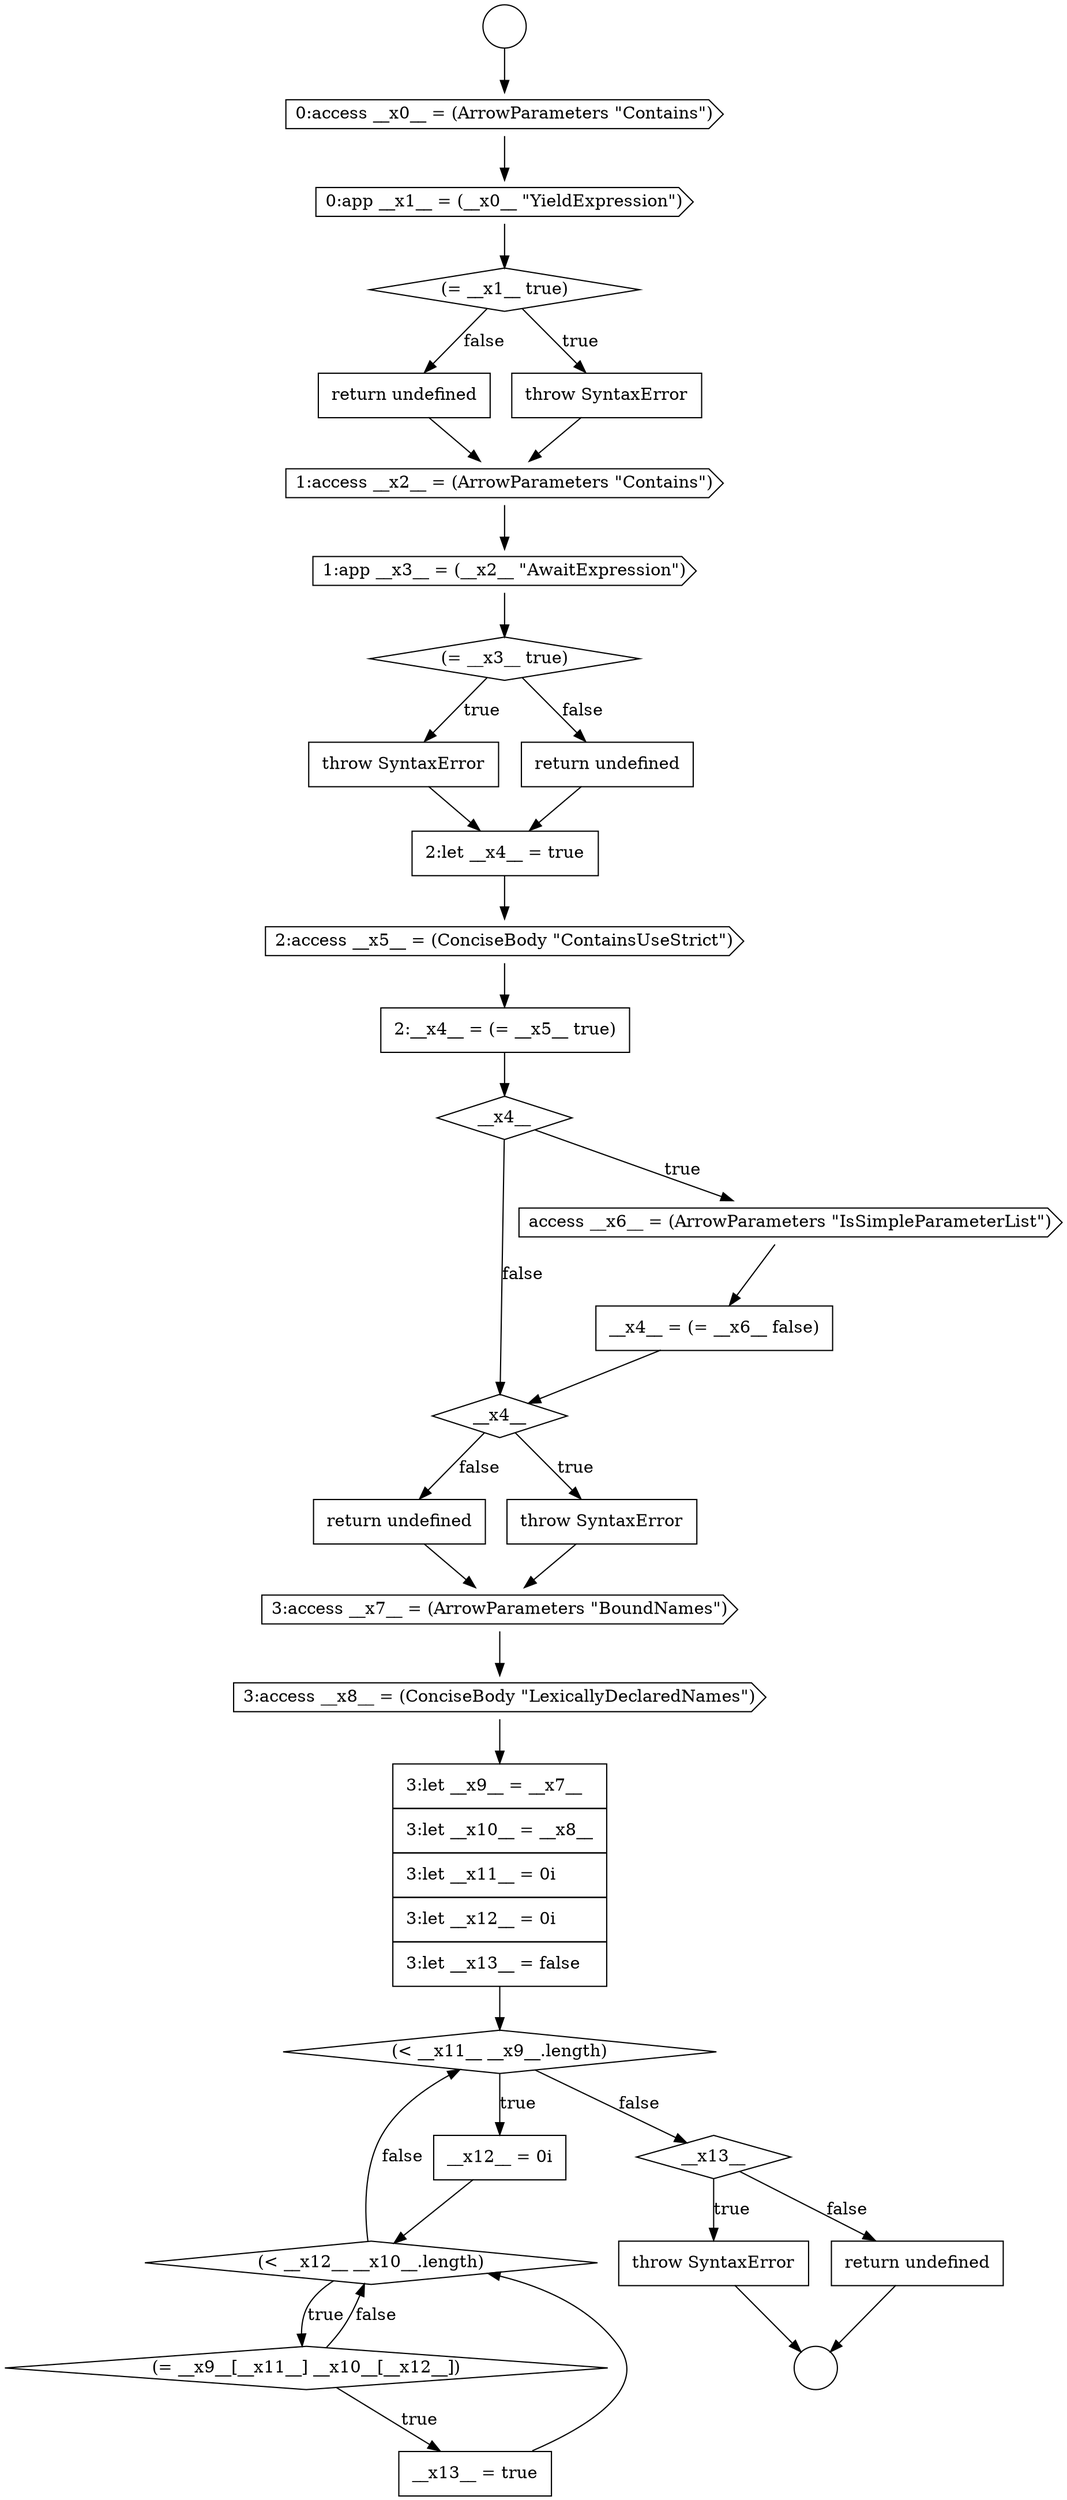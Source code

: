 digraph {
  node19155 [shape=cds, label=<<font color="black">0:app __x1__ = (__x0__ &quot;YieldExpression&quot;)</font>> color="black" fillcolor="white" style=filled]
  node19172 [shape=none, margin=0, label=<<font color="black">
    <table border="0" cellborder="1" cellspacing="0" cellpadding="10">
      <tr><td align="left">return undefined</td></tr>
    </table>
  </font>> color="black" fillcolor="white" style=filled]
  node19152 [shape=circle label=" " color="black" fillcolor="white" style=filled]
  node19158 [shape=none, margin=0, label=<<font color="black">
    <table border="0" cellborder="1" cellspacing="0" cellpadding="10">
      <tr><td align="left">return undefined</td></tr>
    </table>
  </font>> color="black" fillcolor="white" style=filled]
  node19157 [shape=none, margin=0, label=<<font color="black">
    <table border="0" cellborder="1" cellspacing="0" cellpadding="10">
      <tr><td align="left">throw SyntaxError</td></tr>
    </table>
  </font>> color="black" fillcolor="white" style=filled]
  node19179 [shape=diamond, label=<<font color="black">(= __x9__[__x11__] __x10__[__x12__])</font>> color="black" fillcolor="white" style=filled]
  node19182 [shape=none, margin=0, label=<<font color="black">
    <table border="0" cellborder="1" cellspacing="0" cellpadding="10">
      <tr><td align="left">throw SyntaxError</td></tr>
    </table>
  </font>> color="black" fillcolor="white" style=filled]
  node19167 [shape=diamond, label=<<font color="black">__x4__</font>> color="black" fillcolor="white" style=filled]
  node19156 [shape=diamond, label=<<font color="black">(= __x1__ true)</font>> color="black" fillcolor="white" style=filled]
  node19161 [shape=diamond, label=<<font color="black">(= __x3__ true)</font>> color="black" fillcolor="white" style=filled]
  node19174 [shape=cds, label=<<font color="black">3:access __x8__ = (ConciseBody &quot;LexicallyDeclaredNames&quot;)</font>> color="black" fillcolor="white" style=filled]
  node19159 [shape=cds, label=<<font color="black">1:access __x2__ = (ArrowParameters &quot;Contains&quot;)</font>> color="black" fillcolor="white" style=filled]
  node19180 [shape=none, margin=0, label=<<font color="black">
    <table border="0" cellborder="1" cellspacing="0" cellpadding="10">
      <tr><td align="left">__x13__ = true</td></tr>
    </table>
  </font>> color="black" fillcolor="white" style=filled]
  node19165 [shape=cds, label=<<font color="black">2:access __x5__ = (ConciseBody &quot;ContainsUseStrict&quot;)</font>> color="black" fillcolor="white" style=filled]
  node19177 [shape=none, margin=0, label=<<font color="black">
    <table border="0" cellborder="1" cellspacing="0" cellpadding="10">
      <tr><td align="left">__x12__ = 0i</td></tr>
    </table>
  </font>> color="black" fillcolor="white" style=filled]
  node19171 [shape=none, margin=0, label=<<font color="black">
    <table border="0" cellborder="1" cellspacing="0" cellpadding="10">
      <tr><td align="left">throw SyntaxError</td></tr>
    </table>
  </font>> color="black" fillcolor="white" style=filled]
  node19162 [shape=none, margin=0, label=<<font color="black">
    <table border="0" cellborder="1" cellspacing="0" cellpadding="10">
      <tr><td align="left">throw SyntaxError</td></tr>
    </table>
  </font>> color="black" fillcolor="white" style=filled]
  node19181 [shape=diamond, label=<<font color="black">__x13__</font>> color="black" fillcolor="white" style=filled]
  node19166 [shape=none, margin=0, label=<<font color="black">
    <table border="0" cellborder="1" cellspacing="0" cellpadding="10">
      <tr><td align="left">2:__x4__ = (= __x5__ true)</td></tr>
    </table>
  </font>> color="black" fillcolor="white" style=filled]
  node19154 [shape=cds, label=<<font color="black">0:access __x0__ = (ArrowParameters &quot;Contains&quot;)</font>> color="black" fillcolor="white" style=filled]
  node19178 [shape=diamond, label=<<font color="black">(&lt; __x12__ __x10__.length)</font>> color="black" fillcolor="white" style=filled]
  node19163 [shape=none, margin=0, label=<<font color="black">
    <table border="0" cellborder="1" cellspacing="0" cellpadding="10">
      <tr><td align="left">return undefined</td></tr>
    </table>
  </font>> color="black" fillcolor="white" style=filled]
  node19170 [shape=diamond, label=<<font color="black">__x4__</font>> color="black" fillcolor="white" style=filled]
  node19176 [shape=diamond, label=<<font color="black">(&lt; __x11__ __x9__.length)</font>> color="black" fillcolor="white" style=filled]
  node19153 [shape=circle label=" " color="black" fillcolor="white" style=filled]
  node19169 [shape=none, margin=0, label=<<font color="black">
    <table border="0" cellborder="1" cellspacing="0" cellpadding="10">
      <tr><td align="left">__x4__ = (= __x6__ false)</td></tr>
    </table>
  </font>> color="black" fillcolor="white" style=filled]
  node19164 [shape=none, margin=0, label=<<font color="black">
    <table border="0" cellborder="1" cellspacing="0" cellpadding="10">
      <tr><td align="left">2:let __x4__ = true</td></tr>
    </table>
  </font>> color="black" fillcolor="white" style=filled]
  node19160 [shape=cds, label=<<font color="black">1:app __x3__ = (__x2__ &quot;AwaitExpression&quot;)</font>> color="black" fillcolor="white" style=filled]
  node19175 [shape=none, margin=0, label=<<font color="black">
    <table border="0" cellborder="1" cellspacing="0" cellpadding="10">
      <tr><td align="left">3:let __x9__ = __x7__</td></tr>
      <tr><td align="left">3:let __x10__ = __x8__</td></tr>
      <tr><td align="left">3:let __x11__ = 0i</td></tr>
      <tr><td align="left">3:let __x12__ = 0i</td></tr>
      <tr><td align="left">3:let __x13__ = false</td></tr>
    </table>
  </font>> color="black" fillcolor="white" style=filled]
  node19173 [shape=cds, label=<<font color="black">3:access __x7__ = (ArrowParameters &quot;BoundNames&quot;)</font>> color="black" fillcolor="white" style=filled]
  node19183 [shape=none, margin=0, label=<<font color="black">
    <table border="0" cellborder="1" cellspacing="0" cellpadding="10">
      <tr><td align="left">return undefined</td></tr>
    </table>
  </font>> color="black" fillcolor="white" style=filled]
  node19168 [shape=cds, label=<<font color="black">access __x6__ = (ArrowParameters &quot;IsSimpleParameterList&quot;)</font>> color="black" fillcolor="white" style=filled]
  node19178 -> node19179 [label=<<font color="black">true</font>> color="black"]
  node19178 -> node19176 [label=<<font color="black">false</font>> color="black"]
  node19152 -> node19154 [ color="black"]
  node19160 -> node19161 [ color="black"]
  node19168 -> node19169 [ color="black"]
  node19182 -> node19153 [ color="black"]
  node19164 -> node19165 [ color="black"]
  node19154 -> node19155 [ color="black"]
  node19156 -> node19157 [label=<<font color="black">true</font>> color="black"]
  node19156 -> node19158 [label=<<font color="black">false</font>> color="black"]
  node19155 -> node19156 [ color="black"]
  node19179 -> node19180 [label=<<font color="black">true</font>> color="black"]
  node19179 -> node19178 [label=<<font color="black">false</font>> color="black"]
  node19180 -> node19178 [ color="black"]
  node19170 -> node19171 [label=<<font color="black">true</font>> color="black"]
  node19170 -> node19172 [label=<<font color="black">false</font>> color="black"]
  node19169 -> node19170 [ color="black"]
  node19174 -> node19175 [ color="black"]
  node19172 -> node19173 [ color="black"]
  node19183 -> node19153 [ color="black"]
  node19165 -> node19166 [ color="black"]
  node19176 -> node19177 [label=<<font color="black">true</font>> color="black"]
  node19176 -> node19181 [label=<<font color="black">false</font>> color="black"]
  node19166 -> node19167 [ color="black"]
  node19173 -> node19174 [ color="black"]
  node19162 -> node19164 [ color="black"]
  node19159 -> node19160 [ color="black"]
  node19157 -> node19159 [ color="black"]
  node19171 -> node19173 [ color="black"]
  node19158 -> node19159 [ color="black"]
  node19177 -> node19178 [ color="black"]
  node19167 -> node19168 [label=<<font color="black">true</font>> color="black"]
  node19167 -> node19170 [label=<<font color="black">false</font>> color="black"]
  node19175 -> node19176 [ color="black"]
  node19181 -> node19182 [label=<<font color="black">true</font>> color="black"]
  node19181 -> node19183 [label=<<font color="black">false</font>> color="black"]
  node19161 -> node19162 [label=<<font color="black">true</font>> color="black"]
  node19161 -> node19163 [label=<<font color="black">false</font>> color="black"]
  node19163 -> node19164 [ color="black"]
}
